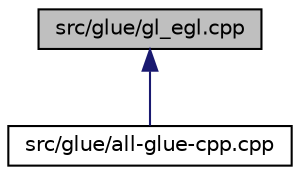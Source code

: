 digraph "src/glue/gl_egl.cpp"
{
 // LATEX_PDF_SIZE
  edge [fontname="Helvetica",fontsize="10",labelfontname="Helvetica",labelfontsize="10"];
  node [fontname="Helvetica",fontsize="10",shape=record];
  Node1 [label="src/glue/gl_egl.cpp",height=0.2,width=0.4,color="black", fillcolor="grey75", style="filled", fontcolor="black",tooltip=" "];
  Node1 -> Node2 [dir="back",color="midnightblue",fontsize="10",style="solid",fontname="Helvetica"];
  Node2 [label="src/glue/all-glue-cpp.cpp",height=0.2,width=0.4,color="black", fillcolor="white", style="filled",URL="$all-glue-cpp_8cpp.html",tooltip=" "];
}
